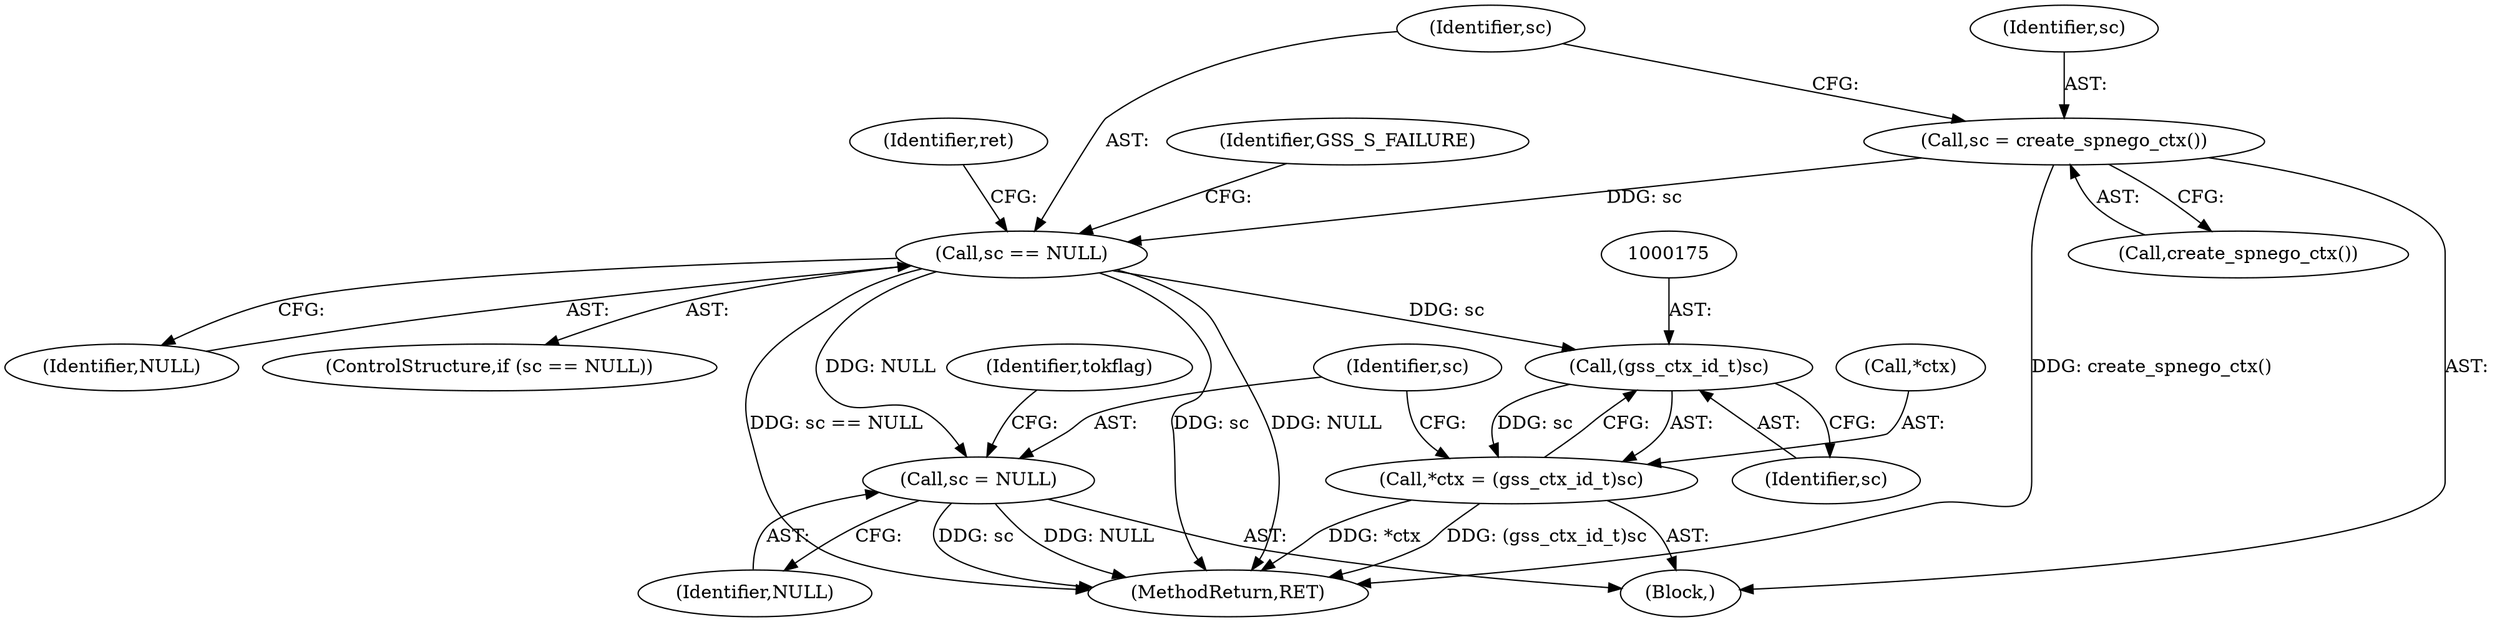 digraph "1_krb5_b51b33f2bc5d1497ddf5bd107f791c101695000d_2@API" {
"1000114" [label="(Call,sc = create_spnego_ctx())"];
"1000118" [label="(Call,sc == NULL)"];
"1000174" [label="(Call,(gss_ctx_id_t)sc)"];
"1000171" [label="(Call,*ctx = (gss_ctx_id_t)sc)"];
"1000177" [label="(Call,sc = NULL)"];
"1000120" [label="(Identifier,NULL)"];
"1000124" [label="(Identifier,ret)"];
"1000115" [label="(Identifier,sc)"];
"1000118" [label="(Call,sc == NULL)"];
"1000177" [label="(Call,sc = NULL)"];
"1000171" [label="(Call,*ctx = (gss_ctx_id_t)sc)"];
"1000176" [label="(Identifier,sc)"];
"1000108" [label="(Block,)"];
"1000119" [label="(Identifier,sc)"];
"1000172" [label="(Call,*ctx)"];
"1000193" [label="(MethodReturn,RET)"];
"1000178" [label="(Identifier,sc)"];
"1000117" [label="(ControlStructure,if (sc == NULL))"];
"1000182" [label="(Identifier,tokflag)"];
"1000116" [label="(Call,create_spnego_ctx())"];
"1000114" [label="(Call,sc = create_spnego_ctx())"];
"1000179" [label="(Identifier,NULL)"];
"1000174" [label="(Call,(gss_ctx_id_t)sc)"];
"1000122" [label="(Identifier,GSS_S_FAILURE)"];
"1000114" -> "1000108"  [label="AST: "];
"1000114" -> "1000116"  [label="CFG: "];
"1000115" -> "1000114"  [label="AST: "];
"1000116" -> "1000114"  [label="AST: "];
"1000119" -> "1000114"  [label="CFG: "];
"1000114" -> "1000193"  [label="DDG: create_spnego_ctx()"];
"1000114" -> "1000118"  [label="DDG: sc"];
"1000118" -> "1000117"  [label="AST: "];
"1000118" -> "1000120"  [label="CFG: "];
"1000119" -> "1000118"  [label="AST: "];
"1000120" -> "1000118"  [label="AST: "];
"1000122" -> "1000118"  [label="CFG: "];
"1000124" -> "1000118"  [label="CFG: "];
"1000118" -> "1000193"  [label="DDG: sc == NULL"];
"1000118" -> "1000193"  [label="DDG: sc"];
"1000118" -> "1000193"  [label="DDG: NULL"];
"1000118" -> "1000174"  [label="DDG: sc"];
"1000118" -> "1000177"  [label="DDG: NULL"];
"1000174" -> "1000171"  [label="AST: "];
"1000174" -> "1000176"  [label="CFG: "];
"1000175" -> "1000174"  [label="AST: "];
"1000176" -> "1000174"  [label="AST: "];
"1000171" -> "1000174"  [label="CFG: "];
"1000174" -> "1000171"  [label="DDG: sc"];
"1000171" -> "1000108"  [label="AST: "];
"1000172" -> "1000171"  [label="AST: "];
"1000178" -> "1000171"  [label="CFG: "];
"1000171" -> "1000193"  [label="DDG: *ctx"];
"1000171" -> "1000193"  [label="DDG: (gss_ctx_id_t)sc"];
"1000177" -> "1000108"  [label="AST: "];
"1000177" -> "1000179"  [label="CFG: "];
"1000178" -> "1000177"  [label="AST: "];
"1000179" -> "1000177"  [label="AST: "];
"1000182" -> "1000177"  [label="CFG: "];
"1000177" -> "1000193"  [label="DDG: sc"];
"1000177" -> "1000193"  [label="DDG: NULL"];
}
